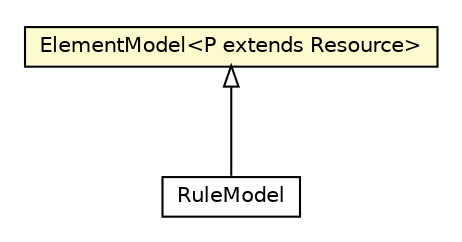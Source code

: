 #!/usr/local/bin/dot
#
# Class diagram 
# Generated by UMLGraph version R5_6-24-gf6e263 (http://www.umlgraph.org/)
#

digraph G {
	edge [fontname="Helvetica",fontsize=10,labelfontname="Helvetica",labelfontsize=10];
	node [fontname="Helvetica",fontsize=10,shape=plaintext];
	nodesep=0.25;
	ranksep=0.5;
	// org.universAAL.ontology.reasoner.util.ElementModel<P extends org.universAAL.middleware.rdf.Resource>
	c3756150 [label=<<table title="org.universAAL.ontology.reasoner.util.ElementModel" border="0" cellborder="1" cellspacing="0" cellpadding="2" port="p" bgcolor="lemonChiffon" href="./ElementModel.html">
		<tr><td><table border="0" cellspacing="0" cellpadding="1">
<tr><td align="center" balign="center"> ElementModel&lt;P extends Resource&gt; </td></tr>
		</table></td></tr>
		</table>>, URL="./ElementModel.html", fontname="Helvetica", fontcolor="black", fontsize=10.0];
	// org.universAAL.context.reasoner.RuleModel
	c3756525 [label=<<table title="org.universAAL.context.reasoner.RuleModel" border="0" cellborder="1" cellspacing="0" cellpadding="2" port="p" href="../../../context/reasoner/RuleModel.html">
		<tr><td><table border="0" cellspacing="0" cellpadding="1">
<tr><td align="center" balign="center"> RuleModel </td></tr>
		</table></td></tr>
		</table>>, URL="../../../context/reasoner/RuleModel.html", fontname="Helvetica", fontcolor="black", fontsize=10.0];
	//org.universAAL.context.reasoner.RuleModel extends org.universAAL.ontology.reasoner.util.ElementModel<org.universAAL.ontology.reasoner.Rule>
	c3756150:p -> c3756525:p [dir=back,arrowtail=empty];
}

